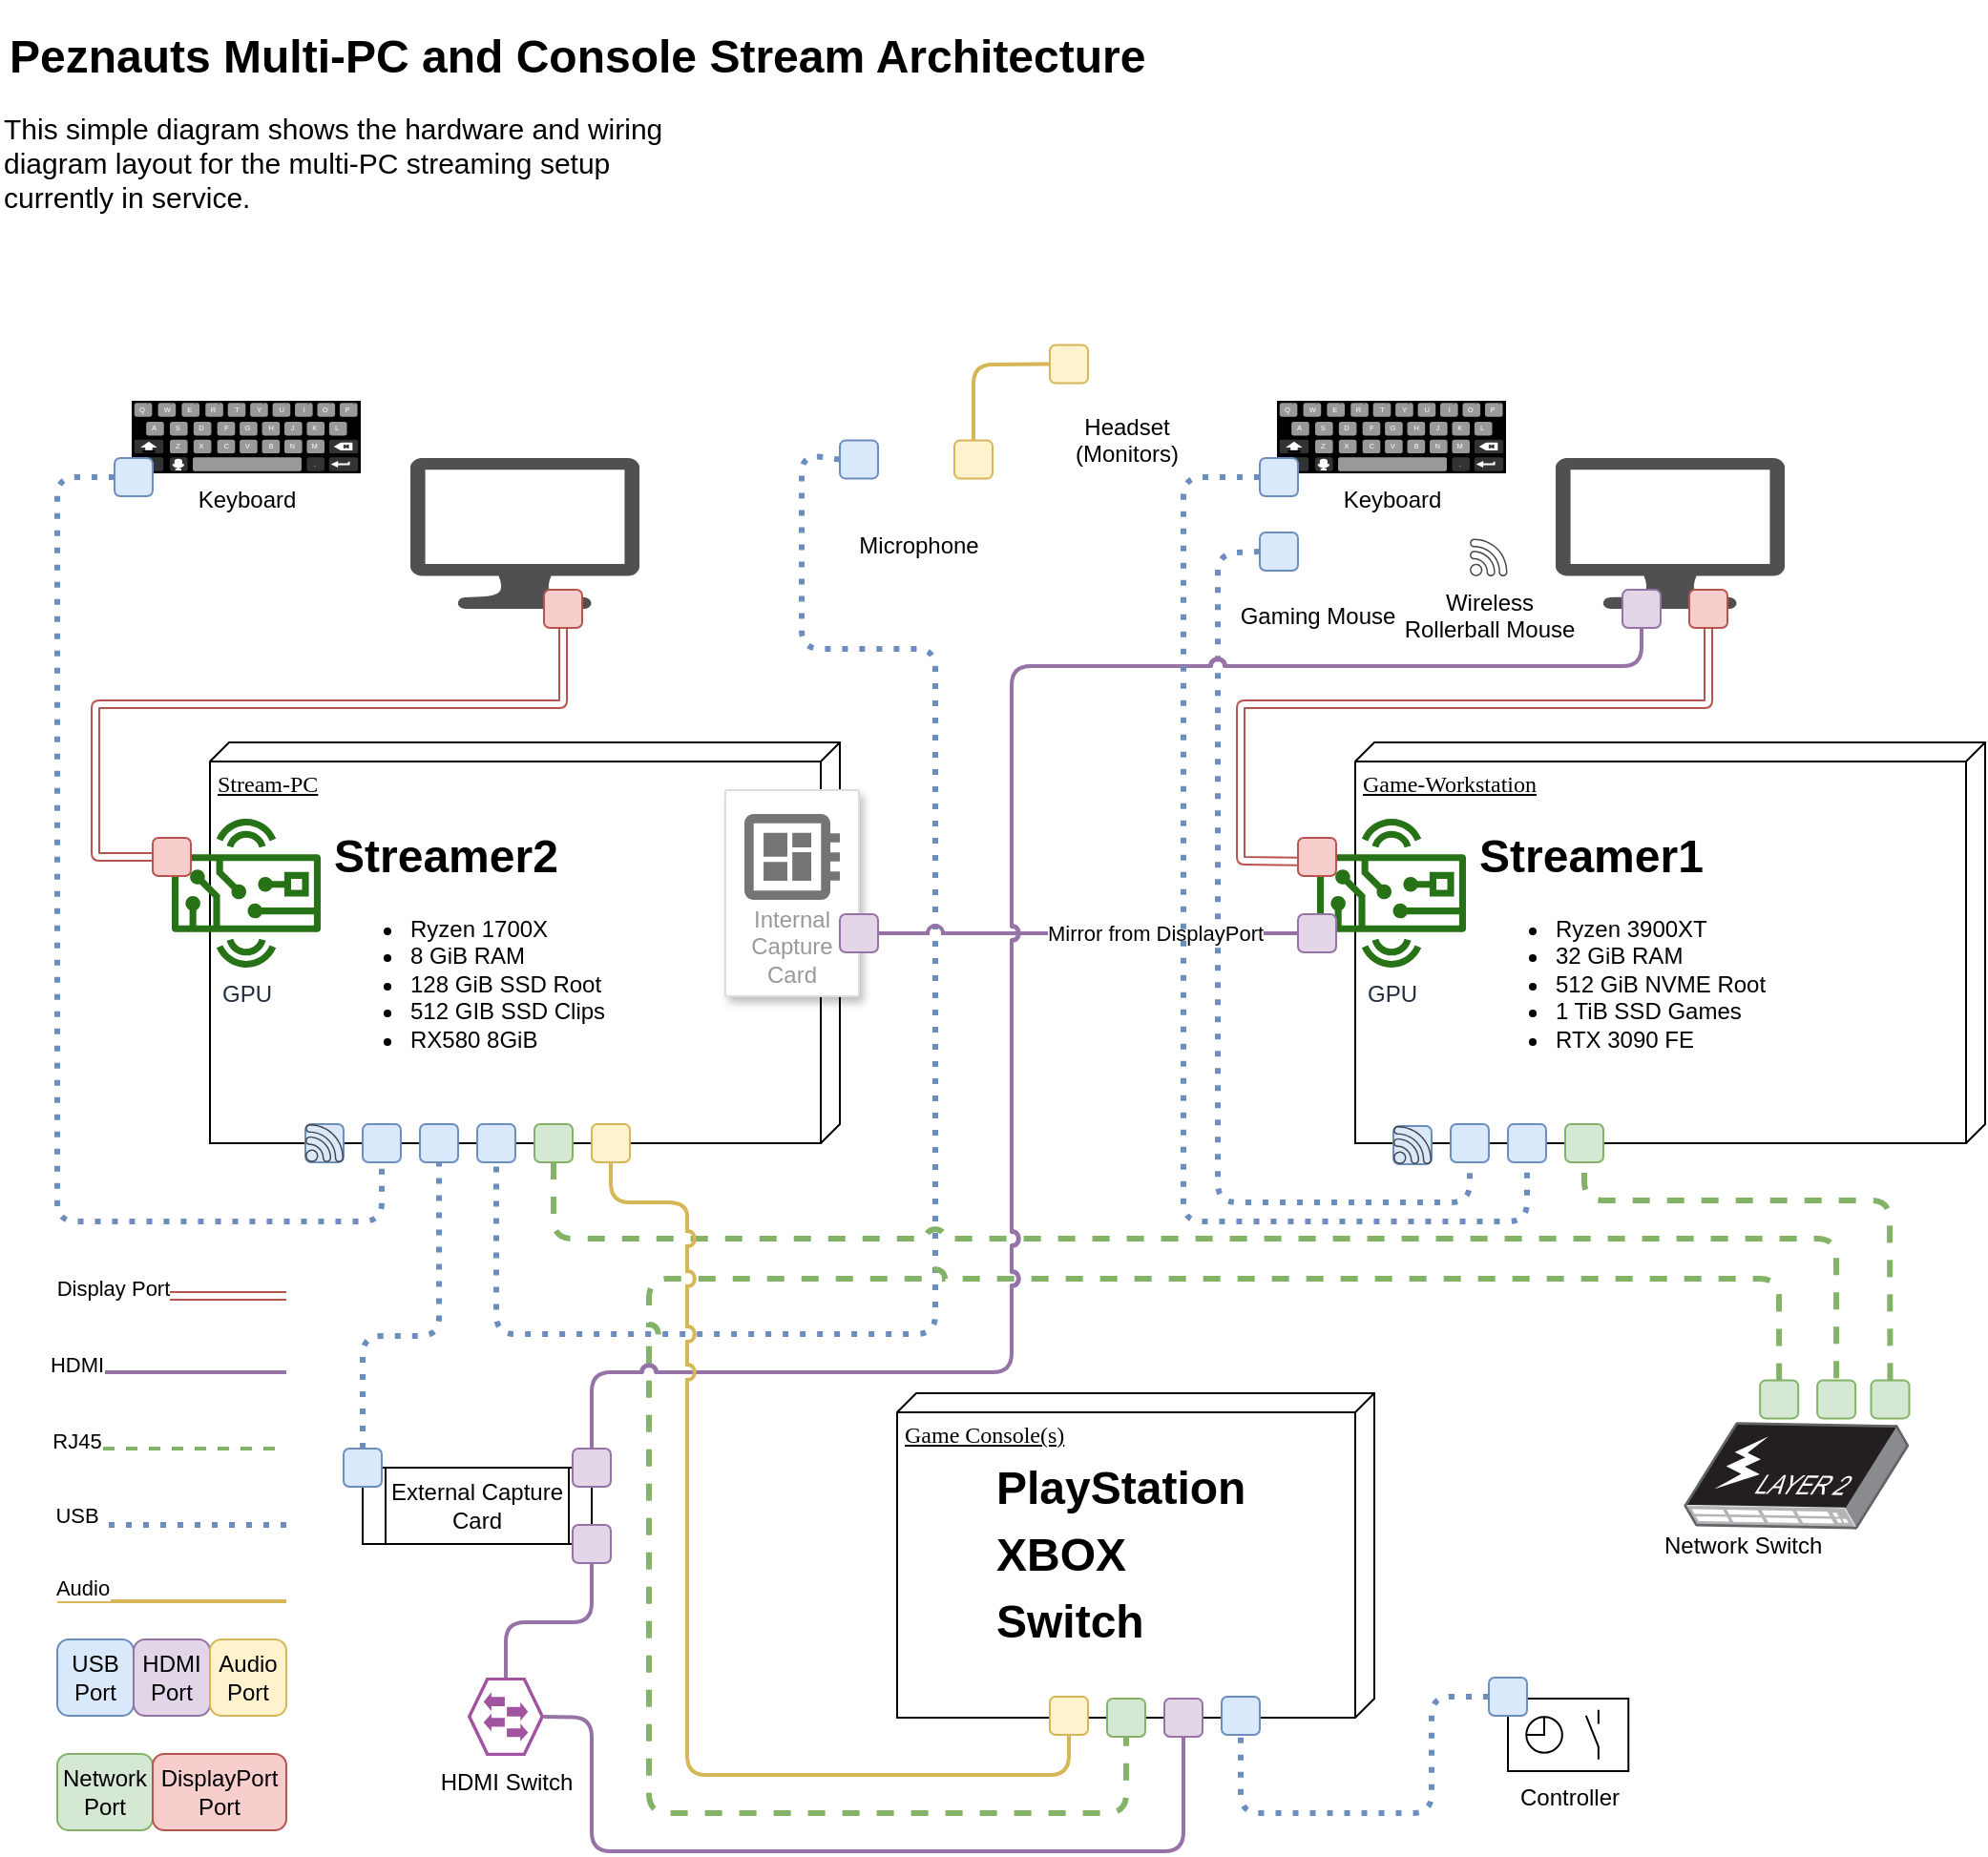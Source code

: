 <mxfile version="14.1.3" type="github">
  <diagram name="Page-1" id="5f0bae14-7c28-e335-631c-24af17079c00">
    <mxGraphModel dx="2015" dy="1922" grid="1" gridSize="10" guides="1" tooltips="1" connect="1" arrows="1" fold="1" page="1" pageScale="1" pageWidth="1100" pageHeight="850" background="#ffffff" math="0" shadow="0">
      <root>
        <mxCell id="0" />
        <mxCell id="1" parent="0" />
        <mxCell id="udWF-kmXkvJZrrBDOuRl-65" value="" style="endArrow=none;dashed=1;html=1;strokeWidth=3;fillColor=#dae8fc;strokeColor=#6c8ebf;dashPattern=1 2;exitX=0;exitY=0.5;exitDx=0;exitDy=0;entryX=0.5;entryY=1;entryDx=0;entryDy=0;" edge="1" parent="1" source="udWF-kmXkvJZrrBDOuRl-59" target="udWF-kmXkvJZrrBDOuRl-64">
          <mxGeometry width="50" height="50" relative="1" as="geometry">
            <mxPoint x="648" y="140" as="sourcePoint" />
            <mxPoint x="790" y="501" as="targetPoint" />
            <Array as="points">
              <mxPoint x="648" y="160" />
              <mxPoint x="648" y="500" />
              <mxPoint x="780" y="500" />
            </Array>
          </mxGeometry>
        </mxCell>
        <mxCell id="ei8tHevfdLbRv2VNK5B5-10" value="" style="endArrow=none;dashed=1;html=1;strokeWidth=3;exitX=0;exitY=0.5;exitDx=0;exitDy=0;entryX=0.5;entryY=1;entryDx=0;entryDy=0;jumpStyle=arc;fillColor=#dae8fc;strokeColor=#6c8ebf;dashPattern=1 2;" parent="1" source="ei8tHevfdLbRv2VNK5B5-11" target="ei8tHevfdLbRv2VNK5B5-13" edge="1">
          <mxGeometry width="50" height="50" relative="1" as="geometry">
            <mxPoint x="420" y="649" as="sourcePoint" />
            <mxPoint x="280" y="709" as="targetPoint" />
            <Array as="points">
              <mxPoint x="430" y="108" />
              <mxPoint x="430" y="210" />
              <mxPoint x="500" y="210" />
              <mxPoint x="500" y="569" />
              <mxPoint x="270" y="569" />
            </Array>
          </mxGeometry>
        </mxCell>
        <mxCell id="ei8tHevfdLbRv2VNK5B5-70" value="" style="endArrow=none;dashed=1;html=1;strokeWidth=3;entryX=0.5;entryY=1;entryDx=0;entryDy=0;exitX=0.5;exitY=0;exitDx=0;exitDy=0;fillColor=#d5e8d4;strokeColor=#82b366;jumpStyle=arc;" parent="1" source="ei8tHevfdLbRv2VNK5B5-71" target="ei8tHevfdLbRv2VNK5B5-69" edge="1">
          <mxGeometry width="50" height="50" relative="1" as="geometry">
            <mxPoint x="810" y="579" as="sourcePoint" />
            <mxPoint x="320" y="709" as="targetPoint" />
            <Array as="points">
              <mxPoint x="942" y="540" />
              <mxPoint x="350" y="540" />
              <mxPoint x="350" y="820" />
              <mxPoint x="600" y="820" />
            </Array>
          </mxGeometry>
        </mxCell>
        <mxCell id="ei8tHevfdLbRv2VNK5B5-67" value="" style="endArrow=none;dashed=1;html=1;strokeWidth=3;exitX=0.5;exitY=1;exitDx=0;exitDy=0;jumpStyle=arc;entryX=0.5;entryY=0;entryDx=0;entryDy=0;fillColor=#d5e8d4;strokeColor=#82b366;" parent="1" source="ei8tHevfdLbRv2VNK5B5-66" target="ei8tHevfdLbRv2VNK5B5-68" edge="1">
          <mxGeometry width="50" height="50" relative="1" as="geometry">
            <mxPoint x="420" y="549" as="sourcePoint" />
            <mxPoint x="470" y="499" as="targetPoint" />
            <Array as="points">
              <mxPoint x="300" y="519" />
              <mxPoint x="972" y="519" />
            </Array>
          </mxGeometry>
        </mxCell>
        <mxCell id="39150e848f15840c-1" value="Stream-PC" style="verticalAlign=top;align=left;spacingTop=8;spacingLeft=2;spacingRight=12;shape=cube;size=10;direction=south;fontStyle=4;html=1;rounded=0;shadow=0;comic=0;labelBackgroundColor=none;strokeWidth=1;fontFamily=Verdana;fontSize=12" parent="1" vertex="1">
          <mxGeometry x="120" y="259" width="330" height="210" as="geometry" />
        </mxCell>
        <mxCell id="39150e848f15840c-2" value="Game-Workstation" style="verticalAlign=top;align=left;spacingTop=8;spacingLeft=2;spacingRight=12;shape=cube;size=10;direction=south;fontStyle=4;html=1;rounded=0;shadow=0;comic=0;labelBackgroundColor=none;strokeWidth=1;fontFamily=Verdana;fontSize=12" parent="1" vertex="1">
          <mxGeometry x="720" y="259" width="330" height="210" as="geometry" />
        </mxCell>
        <mxCell id="39150e848f15840c-3" value="Game Console(s)" style="verticalAlign=top;align=left;spacingTop=8;spacingLeft=2;spacingRight=12;shape=cube;size=10;direction=south;fontStyle=4;html=1;rounded=0;shadow=0;comic=0;labelBackgroundColor=none;strokeWidth=1;fontFamily=Verdana;fontSize=12" parent="1" vertex="1">
          <mxGeometry x="480" y="600" width="250" height="170" as="geometry" />
        </mxCell>
        <mxCell id="ei8tHevfdLbRv2VNK5B5-1" value="" style="endArrow=none;html=1;fillColor=#e1d5e7;strokeColor=#9673a6;strokeWidth=2;" parent="1" edge="1">
          <mxGeometry width="50" height="50" relative="1" as="geometry">
            <mxPoint x="40" y="589" as="sourcePoint" />
            <mxPoint x="160" y="589" as="targetPoint" />
          </mxGeometry>
        </mxCell>
        <mxCell id="ei8tHevfdLbRv2VNK5B5-6" value="HDMI" style="edgeLabel;html=1;align=center;verticalAlign=middle;resizable=0;points=[];" parent="ei8tHevfdLbRv2VNK5B5-1" vertex="1" connectable="0">
          <mxGeometry x="-0.672" y="4" relative="1" as="geometry">
            <mxPoint x="-10" as="offset" />
          </mxGeometry>
        </mxCell>
        <mxCell id="ei8tHevfdLbRv2VNK5B5-4" value="" style="endArrow=none;dashed=1;html=1;dashPattern=1 2;strokeWidth=3;fillColor=#dae8fc;strokeColor=#6c8ebf;" parent="1" edge="1">
          <mxGeometry width="50" height="50" relative="1" as="geometry">
            <mxPoint x="40" y="669" as="sourcePoint" />
            <mxPoint x="160" y="669" as="targetPoint" />
          </mxGeometry>
        </mxCell>
        <mxCell id="ei8tHevfdLbRv2VNK5B5-8" value="USB" style="edgeLabel;html=1;align=center;verticalAlign=middle;resizable=0;points=[];" parent="ei8tHevfdLbRv2VNK5B5-4" vertex="1" connectable="0">
          <mxGeometry x="-0.756" y="2" relative="1" as="geometry">
            <mxPoint x="-5" y="-3" as="offset" />
          </mxGeometry>
        </mxCell>
        <mxCell id="ei8tHevfdLbRv2VNK5B5-5" value="" style="endArrow=none;dashed=1;html=1;strokeWidth=2;fillColor=#d5e8d4;strokeColor=#82b366;" parent="1" edge="1">
          <mxGeometry width="50" height="50" relative="1" as="geometry">
            <mxPoint x="40" y="629" as="sourcePoint" />
            <mxPoint x="160" y="629" as="targetPoint" />
          </mxGeometry>
        </mxCell>
        <mxCell id="ei8tHevfdLbRv2VNK5B5-7" value="RJ45" style="edgeLabel;html=1;align=center;verticalAlign=middle;resizable=0;points=[];" parent="ei8tHevfdLbRv2VNK5B5-5" vertex="1" connectable="0">
          <mxGeometry x="-0.622" y="4" relative="1" as="geometry">
            <mxPoint x="-13" as="offset" />
          </mxGeometry>
        </mxCell>
        <mxCell id="ei8tHevfdLbRv2VNK5B5-12" value="USB Port" style="rounded=1;whiteSpace=wrap;html=1;fillColor=#dae8fc;strokeColor=#6c8ebf;" parent="1" vertex="1">
          <mxGeometry x="40" y="729" width="40" height="40" as="geometry" />
        </mxCell>
        <mxCell id="ei8tHevfdLbRv2VNK5B5-14" value="HDMI Port" style="rounded=1;whiteSpace=wrap;html=1;fillColor=#e1d5e7;strokeColor=#9673a6;" parent="1" vertex="1">
          <mxGeometry x="80" y="729" width="40" height="40" as="geometry" />
        </mxCell>
        <mxCell id="ei8tHevfdLbRv2VNK5B5-15" value="" style="rounded=1;whiteSpace=wrap;html=1;fillColor=#e1d5e7;strokeColor=#9673a6;" parent="1" vertex="1">
          <mxGeometry x="620" y="760" width="20" height="20" as="geometry" />
        </mxCell>
        <mxCell id="ei8tHevfdLbRv2VNK5B5-21" value="" style="endArrow=none;dashed=1;html=1;strokeWidth=3;exitX=0.5;exitY=0;exitDx=0;exitDy=0;entryX=0.5;entryY=1;entryDx=0;entryDy=0;fillColor=#dae8fc;strokeColor=#6c8ebf;dashPattern=1 2;" parent="1" source="ei8tHevfdLbRv2VNK5B5-19" target="ei8tHevfdLbRv2VNK5B5-22" edge="1">
          <mxGeometry width="50" height="50" relative="1" as="geometry">
            <mxPoint x="520" y="519" as="sourcePoint" />
            <mxPoint x="570" y="469" as="targetPoint" />
            <Array as="points">
              <mxPoint x="200" y="570" />
              <mxPoint x="240" y="570" />
            </Array>
          </mxGeometry>
        </mxCell>
        <mxCell id="ei8tHevfdLbRv2VNK5B5-22" value="" style="rounded=1;whiteSpace=wrap;html=1;fillColor=#dae8fc;strokeColor=#6c8ebf;" parent="1" vertex="1">
          <mxGeometry x="230" y="459" width="20" height="20" as="geometry" />
        </mxCell>
        <mxCell id="ei8tHevfdLbRv2VNK5B5-24" value="Internal Capture Card" style="strokeColor=#dddddd;shadow=1;strokeWidth=1;rounded=1;absoluteArcSize=1;arcSize=2;labelPosition=center;verticalLabelPosition=middle;align=center;verticalAlign=bottom;spacingLeft=0;fontColor=#999999;fontSize=12;whiteSpace=wrap;spacingBottom=2;" parent="1" vertex="1">
          <mxGeometry x="390" y="284" width="70" height="108" as="geometry" />
        </mxCell>
        <mxCell id="ei8tHevfdLbRv2VNK5B5-25" value="" style="dashed=0;connectable=0;html=1;fillColor=#757575;strokeColor=none;shape=mxgraph.gcp2.circuit_board;part=1;" parent="ei8tHevfdLbRv2VNK5B5-24" vertex="1">
          <mxGeometry x="0.5" width="50" height="45" relative="1" as="geometry">
            <mxPoint x="-25" y="12.5" as="offset" />
          </mxGeometry>
        </mxCell>
        <mxCell id="ei8tHevfdLbRv2VNK5B5-26" value="GPU" style="outlineConnect=0;fontColor=#232F3E;gradientColor=none;fillColor=#277116;strokeColor=none;dashed=0;verticalLabelPosition=bottom;verticalAlign=top;align=center;html=1;fontSize=12;fontStyle=0;aspect=fixed;pointerEvents=1;shape=mxgraph.aws4.hardware_board;" parent="1" vertex="1">
          <mxGeometry x="700" y="299" width="78" height="78" as="geometry" />
        </mxCell>
        <mxCell id="ei8tHevfdLbRv2VNK5B5-27" value="" style="pointerEvents=1;shadow=0;dashed=0;html=1;strokeColor=none;fillColor=#505050;labelPosition=center;verticalLabelPosition=bottom;verticalAlign=top;outlineConnect=0;align=center;shape=mxgraph.office.devices.lcd_monitor;" parent="1" vertex="1">
          <mxGeometry x="825" y="110" width="120" height="79" as="geometry" />
        </mxCell>
        <mxCell id="ei8tHevfdLbRv2VNK5B5-28" value="" style="pointerEvents=1;shadow=0;dashed=0;html=1;strokeColor=none;fillColor=#505050;labelPosition=center;verticalLabelPosition=bottom;verticalAlign=top;outlineConnect=0;align=center;shape=mxgraph.office.devices.lcd_monitor;" parent="1" vertex="1">
          <mxGeometry x="225" y="110" width="120" height="79" as="geometry" />
        </mxCell>
        <mxCell id="ei8tHevfdLbRv2VNK5B5-29" value="" style="shape=link;html=1;fillColor=#f8cecc;strokeColor=#b85450;" parent="1" edge="1">
          <mxGeometry width="100" relative="1" as="geometry">
            <mxPoint x="40" y="549" as="sourcePoint" />
            <mxPoint x="160" y="549" as="targetPoint" />
          </mxGeometry>
        </mxCell>
        <mxCell id="ei8tHevfdLbRv2VNK5B5-30" value="Display Port" style="edgeLabel;html=1;align=center;verticalAlign=middle;resizable=0;points=[];" parent="ei8tHevfdLbRv2VNK5B5-29" vertex="1" connectable="0">
          <mxGeometry x="-0.727" y="-3" relative="1" as="geometry">
            <mxPoint x="12" y="-7" as="offset" />
          </mxGeometry>
        </mxCell>
        <mxCell id="ei8tHevfdLbRv2VNK5B5-31" value="" style="endArrow=none;html=1;entryX=0;entryY=0.5;entryDx=0;entryDy=0;exitX=1;exitY=0.5;exitDx=0;exitDy=0;fillColor=#e1d5e7;strokeColor=#9673a6;strokeWidth=2;jumpStyle=arc;" parent="1" source="udWF-kmXkvJZrrBDOuRl-5" target="udWF-kmXkvJZrrBDOuRl-2" edge="1">
          <mxGeometry width="50" height="50" relative="1" as="geometry">
            <mxPoint x="580" y="399" as="sourcePoint" />
            <mxPoint x="680" y="389" as="targetPoint" />
          </mxGeometry>
        </mxCell>
        <mxCell id="udWF-kmXkvJZrrBDOuRl-21" value="Mirror from DisplayPort" style="edgeLabel;html=1;align=center;verticalAlign=middle;resizable=0;points=[];" vertex="1" connectable="0" parent="ei8tHevfdLbRv2VNK5B5-31">
          <mxGeometry x="-0.168" relative="1" as="geometry">
            <mxPoint x="53" as="offset" />
          </mxGeometry>
        </mxCell>
        <mxCell id="ei8tHevfdLbRv2VNK5B5-32" value="" style="shape=link;html=1;entryX=-0.017;entryY=0.617;entryDx=0;entryDy=0;entryPerimeter=0;exitX=0.5;exitY=1;exitDx=0;exitDy=0;fillColor=#f8cecc;strokeColor=#b85450;" parent="1" source="udWF-kmXkvJZrrBDOuRl-8" target="udWF-kmXkvJZrrBDOuRl-3" edge="1">
          <mxGeometry width="100" relative="1" as="geometry">
            <mxPoint x="640" y="149" as="sourcePoint" />
            <mxPoint x="660" y="338" as="targetPoint" />
            <Array as="points">
              <mxPoint x="905" y="239" />
              <mxPoint x="660" y="239" />
              <mxPoint x="660" y="321" />
            </Array>
          </mxGeometry>
        </mxCell>
        <mxCell id="ei8tHevfdLbRv2VNK5B5-39" value="GPU" style="outlineConnect=0;fontColor=#232F3E;gradientColor=none;fillColor=#277116;strokeColor=none;dashed=0;verticalLabelPosition=bottom;verticalAlign=top;align=center;html=1;fontSize=12;fontStyle=0;aspect=fixed;pointerEvents=1;shape=mxgraph.aws4.hardware_board;" parent="1" vertex="1">
          <mxGeometry x="100" y="299" width="78" height="78" as="geometry" />
        </mxCell>
        <mxCell id="ei8tHevfdLbRv2VNK5B5-40" value="" style="shape=link;html=1;entryX=0;entryY=0.5;entryDx=0;entryDy=0;exitX=0.5;exitY=1;exitDx=0;exitDy=0;fillColor=#f8cecc;strokeColor=#b85450;" parent="1" source="udWF-kmXkvJZrrBDOuRl-7" target="udWF-kmXkvJZrrBDOuRl-6" edge="1">
          <mxGeometry width="100" relative="1" as="geometry">
            <mxPoint x="10" y="299" as="sourcePoint" />
            <mxPoint x="50" y="409" as="targetPoint" />
            <Array as="points">
              <mxPoint x="305" y="239" />
              <mxPoint x="60" y="239" />
              <mxPoint x="60" y="319" />
            </Array>
          </mxGeometry>
        </mxCell>
        <mxCell id="ei8tHevfdLbRv2VNK5B5-13" value="" style="rounded=1;whiteSpace=wrap;html=1;fillColor=#dae8fc;strokeColor=#6c8ebf;" parent="1" vertex="1">
          <mxGeometry x="260" y="459" width="20" height="20" as="geometry" />
        </mxCell>
        <mxCell id="ei8tHevfdLbRv2VNK5B5-43" value="" style="endArrow=none;html=1;exitX=0.5;exitY=0;exitDx=0;exitDy=0;jumpStyle=arc;entryX=0.5;entryY=1;entryDx=0;entryDy=0;fillColor=#e1d5e7;strokeColor=#9673a6;" parent="1" source="ei8tHevfdLbRv2VNK5B5-16" target="udWF-kmXkvJZrrBDOuRl-9" edge="1">
          <mxGeometry width="50" height="50" relative="1" as="geometry">
            <mxPoint x="490" y="499" as="sourcePoint" />
            <mxPoint x="540" y="129" as="targetPoint" />
            <Array as="points">
              <mxPoint x="320" y="589" />
              <mxPoint x="540" y="589" />
              <mxPoint x="540" y="219" />
              <mxPoint x="870" y="219" />
            </Array>
          </mxGeometry>
        </mxCell>
        <mxCell id="ei8tHevfdLbRv2VNK5B5-56" value="" style="endArrow=none;html=1;fillColor=#fff2cc;strokeColor=#d6b656;strokeWidth=2;" parent="1" edge="1">
          <mxGeometry width="50" height="50" relative="1" as="geometry">
            <mxPoint x="40" y="709" as="sourcePoint" />
            <mxPoint x="160" y="709" as="targetPoint" />
          </mxGeometry>
        </mxCell>
        <mxCell id="ei8tHevfdLbRv2VNK5B5-57" value="Audio" style="edgeLabel;html=1;align=center;verticalAlign=middle;resizable=0;points=[];" parent="ei8tHevfdLbRv2VNK5B5-56" vertex="1" connectable="0">
          <mxGeometry x="-0.672" y="4" relative="1" as="geometry">
            <mxPoint x="-7" y="-3" as="offset" />
          </mxGeometry>
        </mxCell>
        <mxCell id="ei8tHevfdLbRv2VNK5B5-58" value="" style="endArrow=none;html=1;fillColor=#fff2cc;strokeColor=#d6b656;exitX=0.5;exitY=0;exitDx=0;exitDy=0;strokeWidth=2;entryX=0;entryY=0.5;entryDx=0;entryDy=0;" parent="1" source="ei8tHevfdLbRv2VNK5B5-63" target="ei8tHevfdLbRv2VNK5B5-62" edge="1">
          <mxGeometry width="50" height="50" relative="1" as="geometry">
            <mxPoint x="388" y="231.62" as="sourcePoint" />
            <mxPoint x="590" y="160" as="targetPoint" />
            <Array as="points">
              <mxPoint x="520" y="61" />
            </Array>
          </mxGeometry>
        </mxCell>
        <mxCell id="ei8tHevfdLbRv2VNK5B5-64" value="Audio Port" style="rounded=1;whiteSpace=wrap;html=1;fillColor=#fff2cc;strokeColor=#d6b656;" parent="1" vertex="1">
          <mxGeometry x="120" y="729" width="40" height="40" as="geometry" />
        </mxCell>
        <mxCell id="ei8tHevfdLbRv2VNK5B5-65" value="Network Port" style="rounded=1;whiteSpace=wrap;html=1;fillColor=#d5e8d4;strokeColor=#82b366;" parent="1" vertex="1">
          <mxGeometry x="40" y="789" width="50" height="40" as="geometry" />
        </mxCell>
        <mxCell id="ei8tHevfdLbRv2VNK5B5-66" value="" style="rounded=1;whiteSpace=wrap;html=1;fillColor=#d5e8d4;strokeColor=#82b366;" parent="1" vertex="1">
          <mxGeometry x="290" y="459" width="20" height="20" as="geometry" />
        </mxCell>
        <mxCell id="ei8tHevfdLbRv2VNK5B5-69" value="" style="rounded=1;whiteSpace=wrap;html=1;fillColor=#d5e8d4;strokeColor=#82b366;" parent="1" vertex="1">
          <mxGeometry x="590" y="760" width="20" height="20" as="geometry" />
        </mxCell>
        <mxCell id="ei8tHevfdLbRv2VNK5B5-72" value="" style="rounded=1;whiteSpace=wrap;html=1;fillColor=#d5e8d4;strokeColor=#82b366;" parent="1" vertex="1">
          <mxGeometry x="830" y="459" width="20" height="20" as="geometry" />
        </mxCell>
        <mxCell id="udWF-kmXkvJZrrBDOuRl-2" value="" style="rounded=1;whiteSpace=wrap;html=1;fillColor=#e1d5e7;strokeColor=#9673a6;" vertex="1" parent="1">
          <mxGeometry x="690" y="349" width="20" height="20" as="geometry" />
        </mxCell>
        <mxCell id="udWF-kmXkvJZrrBDOuRl-3" value="" style="rounded=1;whiteSpace=wrap;html=1;fillColor=#f8cecc;strokeColor=#b85450;" vertex="1" parent="1">
          <mxGeometry x="690" y="309" width="20" height="20" as="geometry" />
        </mxCell>
        <mxCell id="udWF-kmXkvJZrrBDOuRl-4" value="DisplayPort Port" style="rounded=1;whiteSpace=wrap;html=1;fillColor=#f8cecc;strokeColor=#b85450;" vertex="1" parent="1">
          <mxGeometry x="90" y="789" width="70" height="40" as="geometry" />
        </mxCell>
        <mxCell id="udWF-kmXkvJZrrBDOuRl-5" value="" style="rounded=1;whiteSpace=wrap;html=1;fillColor=#e1d5e7;strokeColor=#9673a6;" vertex="1" parent="1">
          <mxGeometry x="450" y="349" width="20" height="20" as="geometry" />
        </mxCell>
        <mxCell id="udWF-kmXkvJZrrBDOuRl-6" value="" style="rounded=1;whiteSpace=wrap;html=1;fillColor=#f8cecc;strokeColor=#b85450;" vertex="1" parent="1">
          <mxGeometry x="90" y="309" width="20" height="20" as="geometry" />
        </mxCell>
        <mxCell id="udWF-kmXkvJZrrBDOuRl-7" value="" style="rounded=1;whiteSpace=wrap;html=1;fillColor=#f8cecc;strokeColor=#b85450;" vertex="1" parent="1">
          <mxGeometry x="295" y="179" width="20" height="20" as="geometry" />
        </mxCell>
        <mxCell id="udWF-kmXkvJZrrBDOuRl-8" value="" style="rounded=1;whiteSpace=wrap;html=1;fillColor=#f8cecc;strokeColor=#b85450;" vertex="1" parent="1">
          <mxGeometry x="895" y="179" width="20" height="20" as="geometry" />
        </mxCell>
        <mxCell id="udWF-kmXkvJZrrBDOuRl-9" value="" style="rounded=1;whiteSpace=wrap;html=1;fillColor=#e1d5e7;strokeColor=#9673a6;" vertex="1" parent="1">
          <mxGeometry x="860" y="179" width="20" height="20" as="geometry" />
        </mxCell>
        <mxCell id="udWF-kmXkvJZrrBDOuRl-10" value="" style="endArrow=none;dashed=1;html=1;strokeWidth=3;entryX=0.5;entryY=1;entryDx=0;entryDy=0;exitX=0.5;exitY=0;exitDx=0;exitDy=0;fillColor=#d5e8d4;strokeColor=#82b366;" edge="1" parent="1" source="ei8tHevfdLbRv2VNK5B5-74" target="ei8tHevfdLbRv2VNK5B5-72">
          <mxGeometry width="50" height="50" relative="1" as="geometry">
            <mxPoint x="930" y="549" as="sourcePoint" />
            <mxPoint x="759.0" y="479" as="targetPoint" />
            <Array as="points">
              <mxPoint x="1000" y="499" />
              <mxPoint x="840" y="499" />
            </Array>
          </mxGeometry>
        </mxCell>
        <mxCell id="udWF-kmXkvJZrrBDOuRl-15" value="" style="group" vertex="1" connectable="0" parent="1">
          <mxGeometry x="879.997" y="579.004" width="142.347" height="128.372" as="geometry" />
        </mxCell>
        <mxCell id="ei8tHevfdLbRv2VNK5B5-45" value="" style="points=[];aspect=fixed;html=1;align=center;shadow=0;dashed=0;image;image=img/lib/allied_telesis/switch/Switch_48_port_L2_POE.svg;rotation=-30;" parent="udWF-kmXkvJZrrBDOuRl-15" vertex="1">
          <mxGeometry x="12.083" y="24.186" width="118.18" height="80" as="geometry" />
        </mxCell>
        <mxCell id="ei8tHevfdLbRv2VNK5B5-68" value="" style="rounded=1;whiteSpace=wrap;html=1;fillColor=#d5e8d4;strokeColor=#82b366;" parent="udWF-kmXkvJZrrBDOuRl-15" vertex="1">
          <mxGeometry x="82.083" y="14.186" width="20" height="20" as="geometry" />
        </mxCell>
        <mxCell id="ei8tHevfdLbRv2VNK5B5-71" value="" style="rounded=1;whiteSpace=wrap;html=1;fillColor=#d5e8d4;strokeColor=#82b366;" parent="udWF-kmXkvJZrrBDOuRl-15" vertex="1">
          <mxGeometry x="52.083" y="14.186" width="20" height="20" as="geometry" />
        </mxCell>
        <mxCell id="ei8tHevfdLbRv2VNK5B5-74" value="" style="rounded=1;whiteSpace=wrap;html=1;fillColor=#d5e8d4;strokeColor=#82b366;" parent="udWF-kmXkvJZrrBDOuRl-15" vertex="1">
          <mxGeometry x="110.263" y="14.186" width="20" height="20" as="geometry" />
        </mxCell>
        <mxCell id="ei8tHevfdLbRv2VNK5B5-75" value="Network Switch" style="text;html=1;strokeColor=none;fillColor=none;align=left;verticalAlign=middle;whiteSpace=wrap;rounded=0;" parent="udWF-kmXkvJZrrBDOuRl-15" vertex="1">
          <mxGeometry y="91" width="100" height="20" as="geometry" />
        </mxCell>
        <mxCell id="udWF-kmXkvJZrrBDOuRl-16" value="&lt;h1&gt;PlayStation&lt;/h1&gt;" style="text;html=1;strokeColor=none;fillColor=none;align=left;verticalAlign=middle;whiteSpace=wrap;rounded=0;" vertex="1" parent="1">
          <mxGeometry x="530" y="640" width="160" height="20" as="geometry" />
        </mxCell>
        <mxCell id="udWF-kmXkvJZrrBDOuRl-17" value="&lt;h1&gt;Streamer1&lt;/h1&gt;&lt;p&gt;&lt;/p&gt;&lt;ul&gt;&lt;li&gt;Ryzen 3900XT&lt;/li&gt;&lt;li&gt;32 GiB RAM&lt;/li&gt;&lt;li&gt;512 GiB NVME Root&lt;/li&gt;&lt;li&gt;1 TiB SSD Games&lt;/li&gt;&lt;li&gt;RTX 3090 FE&lt;/li&gt;&lt;/ul&gt;&lt;p&gt;&lt;/p&gt;" style="text;html=1;strokeColor=none;fillColor=none;spacing=5;spacingTop=-20;whiteSpace=wrap;overflow=hidden;rounded=0;" vertex="1" parent="1">
          <mxGeometry x="780" y="299" width="250" height="130" as="geometry" />
        </mxCell>
        <mxCell id="udWF-kmXkvJZrrBDOuRl-18" value="&lt;h1&gt;Streamer2&lt;/h1&gt;&lt;p&gt;&lt;/p&gt;&lt;ul&gt;&lt;li&gt;Ryzen 1700X&lt;/li&gt;&lt;li&gt;8 GiB RAM&lt;/li&gt;&lt;li&gt;128 GiB SSD Root&lt;/li&gt;&lt;li&gt;512 GIB SSD Clips&lt;/li&gt;&lt;li&gt;RX580 8GiB&lt;/li&gt;&lt;/ul&gt;&lt;p&gt;&lt;/p&gt;" style="text;html=1;strokeColor=none;fillColor=none;spacing=5;spacingTop=-20;whiteSpace=wrap;overflow=hidden;rounded=0;" vertex="1" parent="1">
          <mxGeometry x="180" y="299" width="250" height="130" as="geometry" />
        </mxCell>
        <mxCell id="udWF-kmXkvJZrrBDOuRl-22" value="" style="endArrow=none;html=1;exitX=0.5;exitY=0;exitDx=0;exitDy=0;jumpStyle=arc;entryX=0.5;entryY=1;entryDx=0;entryDy=0;fillColor=#e1d5e7;strokeColor=#9673a6;strokeWidth=2;" edge="1" parent="1">
          <mxGeometry width="50" height="50" relative="1" as="geometry">
            <mxPoint x="320" y="629" as="sourcePoint" />
            <mxPoint x="870" y="199" as="targetPoint" />
            <Array as="points">
              <mxPoint x="320" y="589" />
              <mxPoint x="540" y="589" />
              <mxPoint x="540" y="219" />
              <mxPoint x="870" y="219" />
            </Array>
          </mxGeometry>
        </mxCell>
        <mxCell id="udWF-kmXkvJZrrBDOuRl-23" value="" style="endArrow=none;html=1;entryX=0.5;entryY=1;entryDx=0;entryDy=0;fillColor=#e1d5e7;strokeColor=#9673a6;strokeWidth=2;exitX=1;exitY=0.5;exitDx=0;exitDy=0;exitPerimeter=0;" edge="1" parent="1" source="udWF-kmXkvJZrrBDOuRl-26" target="ei8tHevfdLbRv2VNK5B5-15">
          <mxGeometry width="50" height="50" relative="1" as="geometry">
            <mxPoint x="300" y="870" as="sourcePoint" />
            <mxPoint x="550" y="789" as="targetPoint" />
            <Array as="points">
              <mxPoint x="320" y="770" />
              <mxPoint x="320" y="840" />
              <mxPoint x="630" y="840" />
            </Array>
          </mxGeometry>
        </mxCell>
        <mxCell id="udWF-kmXkvJZrrBDOuRl-24" value="&lt;h1&gt;XBOX&lt;/h1&gt;" style="text;html=1;strokeColor=none;fillColor=none;align=left;verticalAlign=middle;whiteSpace=wrap;rounded=0;" vertex="1" parent="1">
          <mxGeometry x="530" y="675" width="160" height="20" as="geometry" />
        </mxCell>
        <mxCell id="udWF-kmXkvJZrrBDOuRl-25" value="&lt;h1&gt;Switch&lt;/h1&gt;" style="text;html=1;strokeColor=none;fillColor=none;align=left;verticalAlign=middle;whiteSpace=wrap;rounded=0;" vertex="1" parent="1">
          <mxGeometry x="530" y="710" width="160" height="20" as="geometry" />
        </mxCell>
        <mxCell id="udWF-kmXkvJZrrBDOuRl-26" value="HDMI Switch" style="verticalLabelPosition=bottom;html=1;fillColor=#A153A0;strokeColor=#ffffff;verticalAlign=top;align=center;points=[[0,0.5,0],[0.125,0.25,0],[0.25,0,0],[0.5,0,0],[0.75,0,0],[0.875,0.25,0],[1,0.5,0],[0.875,0.75,0],[0.75,1,0],[0.5,1,0],[0.125,0.75,0]];pointerEvents=1;shape=mxgraph.cisco_safe.compositeIcon;bgIcon=mxgraph.cisco_safe.design.blank_device;resIcon=mxgraph.cisco_safe.design.access_switch_2;" vertex="1" parent="1">
          <mxGeometry x="255" y="749" width="40" height="41" as="geometry" />
        </mxCell>
        <mxCell id="udWF-kmXkvJZrrBDOuRl-28" value="" style="endArrow=none;html=1;entryX=0.5;entryY=1;entryDx=0;entryDy=0;fillColor=#e1d5e7;strokeColor=#9673a6;strokeWidth=2;exitX=0.5;exitY=0;exitDx=0;exitDy=0;exitPerimeter=0;" edge="1" parent="1" source="udWF-kmXkvJZrrBDOuRl-26" target="ei8tHevfdLbRv2VNK5B5-41">
          <mxGeometry width="50" height="50" relative="1" as="geometry">
            <mxPoint x="285" y="800" as="sourcePoint" />
            <mxPoint x="560" y="799" as="targetPoint" />
            <Array as="points">
              <mxPoint x="275" y="720" />
              <mxPoint x="320" y="720" />
            </Array>
          </mxGeometry>
        </mxCell>
        <mxCell id="ei8tHevfdLbRv2VNK5B5-9" value="External Capture Card" style="shape=process;whiteSpace=wrap;html=1;backgroundOutline=1;" parent="1" vertex="1">
          <mxGeometry x="200" y="639" width="120" height="40" as="geometry" />
        </mxCell>
        <mxCell id="ei8tHevfdLbRv2VNK5B5-16" value="" style="rounded=1;whiteSpace=wrap;html=1;fillColor=#e1d5e7;strokeColor=#9673a6;" parent="1" vertex="1">
          <mxGeometry x="310" y="629" width="20" height="20" as="geometry" />
        </mxCell>
        <mxCell id="ei8tHevfdLbRv2VNK5B5-19" value="" style="rounded=1;whiteSpace=wrap;html=1;fillColor=#dae8fc;strokeColor=#6c8ebf;" parent="1" vertex="1">
          <mxGeometry x="190" y="629" width="20" height="20" as="geometry" />
        </mxCell>
        <mxCell id="ei8tHevfdLbRv2VNK5B5-41" value="" style="rounded=1;whiteSpace=wrap;html=1;fillColor=#e1d5e7;strokeColor=#9673a6;" parent="1" vertex="1">
          <mxGeometry x="310" y="669" width="20" height="20" as="geometry" />
        </mxCell>
        <mxCell id="udWF-kmXkvJZrrBDOuRl-38" value="Controller" style="verticalLabelPosition=bottom;aspect=fixed;html=1;verticalAlign=top;strokeColor=#000000;fillColor=#000000;align=center;outlineConnect=0;shape=mxgraph.fluid_power.x11950;points=[[0,0,0],[0.5,0,0],[1,0,0],[1,0.5,0],[1,1,0],[0.5,1,0],[0,1,0],[0,0.5,0]]" vertex="1" parent="1">
          <mxGeometry x="800" y="760" width="63.13" height="38" as="geometry" />
        </mxCell>
        <mxCell id="udWF-kmXkvJZrrBDOuRl-39" value="" style="rounded=1;whiteSpace=wrap;html=1;fillColor=#dae8fc;strokeColor=#6c8ebf;" vertex="1" parent="1">
          <mxGeometry x="790" y="749" width="20" height="20" as="geometry" />
        </mxCell>
        <mxCell id="udWF-kmXkvJZrrBDOuRl-40" value="" style="rounded=1;whiteSpace=wrap;html=1;fillColor=#fff2cc;strokeColor=#d6b656;" vertex="1" parent="1">
          <mxGeometry x="320" y="459" width="20" height="20" as="geometry" />
        </mxCell>
        <mxCell id="udWF-kmXkvJZrrBDOuRl-41" value="" style="rounded=1;whiteSpace=wrap;html=1;fillColor=#dae8fc;strokeColor=#6c8ebf;" vertex="1" parent="1">
          <mxGeometry x="650" y="759" width="20" height="20" as="geometry" />
        </mxCell>
        <mxCell id="udWF-kmXkvJZrrBDOuRl-42" value="" style="endArrow=none;dashed=1;html=1;strokeWidth=3;exitX=0;exitY=0.5;exitDx=0;exitDy=0;entryX=0.5;entryY=1;entryDx=0;entryDy=0;fillColor=#dae8fc;strokeColor=#6c8ebf;dashPattern=1 2;" edge="1" parent="1" source="udWF-kmXkvJZrrBDOuRl-39" target="udWF-kmXkvJZrrBDOuRl-41">
          <mxGeometry width="50" height="50" relative="1" as="geometry">
            <mxPoint x="210" y="639" as="sourcePoint" />
            <mxPoint x="250" y="489" as="targetPoint" />
            <Array as="points">
              <mxPoint x="760" y="759" />
              <mxPoint x="760" y="820" />
              <mxPoint x="660" y="820" />
            </Array>
          </mxGeometry>
        </mxCell>
        <mxCell id="udWF-kmXkvJZrrBDOuRl-43" value="" style="rounded=1;whiteSpace=wrap;html=1;fillColor=#fff2cc;strokeColor=#d6b656;" vertex="1" parent="1">
          <mxGeometry x="560" y="759" width="20" height="20" as="geometry" />
        </mxCell>
        <mxCell id="udWF-kmXkvJZrrBDOuRl-44" value="" style="endArrow=none;html=1;fillColor=#fff2cc;strokeColor=#d6b656;exitX=0.5;exitY=1;exitDx=0;exitDy=0;strokeWidth=2;entryX=0.5;entryY=1;entryDx=0;entryDy=0;jumpStyle=arc;" edge="1" parent="1" source="udWF-kmXkvJZrrBDOuRl-40" target="udWF-kmXkvJZrrBDOuRl-43">
          <mxGeometry width="50" height="50" relative="1" as="geometry">
            <mxPoint x="558" y="118.38" as="sourcePoint" />
            <mxPoint x="430" y="620" as="targetPoint" />
            <Array as="points">
              <mxPoint x="330" y="500" />
              <mxPoint x="370" y="500" />
              <mxPoint x="370" y="800" />
              <mxPoint x="570" y="800" />
            </Array>
          </mxGeometry>
        </mxCell>
        <mxCell id="udWF-kmXkvJZrrBDOuRl-45" value="" style="group" vertex="1" connectable="0" parent="1">
          <mxGeometry x="10" y="-120" width="620" height="120" as="geometry" />
        </mxCell>
        <mxCell id="udWF-kmXkvJZrrBDOuRl-33" value="&lt;p style=&quot;line-height: 40%&quot;&gt;&lt;/p&gt;&lt;h1&gt;&lt;span&gt;Peznauts Multi-PC and Console Stream Architecture&amp;nbsp;&lt;/span&gt;&lt;/h1&gt;&lt;h1&gt;&lt;br&gt;&lt;/h1&gt;&lt;p&gt;&lt;/p&gt;" style="text;html=1;strokeColor=none;fillColor=none;spacing=5;spacingTop=-20;whiteSpace=wrap;overflow=hidden;rounded=0;" vertex="1" parent="udWF-kmXkvJZrrBDOuRl-45">
          <mxGeometry width="620" height="40" as="geometry" />
        </mxCell>
        <mxCell id="udWF-kmXkvJZrrBDOuRl-35" value="&lt;h1 style=&quot;font-size: 15px&quot;&gt;&lt;span style=&quot;font-weight: normal&quot;&gt;This simple diagram shows the hardware and wiring diagram layout for the multi-PC streaming setup currently&amp;nbsp;in service.&lt;/span&gt;&lt;/h1&gt;" style="text;html=1;strokeColor=none;fillColor=none;align=left;verticalAlign=middle;whiteSpace=wrap;rounded=0;" vertex="1" parent="udWF-kmXkvJZrrBDOuRl-45">
          <mxGeometry y="30" width="350" height="90" as="geometry" />
        </mxCell>
        <mxCell id="udWF-kmXkvJZrrBDOuRl-47" value="" style="group" vertex="1" connectable="0" parent="1">
          <mxGeometry x="450" y="80" width="80" height="61.62" as="geometry" />
        </mxCell>
        <mxCell id="ei8tHevfdLbRv2VNK5B5-46" value="Microphone" style="shape=image;html=1;verticalAlign=top;verticalLabelPosition=bottom;labelBackgroundColor=#ffffff;imageAspect=0;aspect=fixed;image=https://cdn4.iconfinder.com/data/icons/basic-ui-2-line/32/microphone-mic-speak-voice-recorder-128.png" parent="udWF-kmXkvJZrrBDOuRl-47" vertex="1">
          <mxGeometry x="10" width="61.62" height="61.62" as="geometry" />
        </mxCell>
        <mxCell id="ei8tHevfdLbRv2VNK5B5-63" value="" style="rounded=1;whiteSpace=wrap;html=1;fillColor=#fff2cc;strokeColor=#d6b656;" parent="udWF-kmXkvJZrrBDOuRl-47" vertex="1">
          <mxGeometry x="60" y="20.81" width="20" height="20" as="geometry" />
        </mxCell>
        <mxCell id="ei8tHevfdLbRv2VNK5B5-11" value="" style="rounded=1;whiteSpace=wrap;html=1;fillColor=#dae8fc;strokeColor=#6c8ebf;" parent="udWF-kmXkvJZrrBDOuRl-47" vertex="1">
          <mxGeometry y="20.81" width="20" height="20" as="geometry" />
        </mxCell>
        <mxCell id="ei8tHevfdLbRv2VNK5B5-49" value="Headset&lt;br&gt;(Monitors)" style="shape=image;html=1;verticalAlign=top;verticalLabelPosition=bottom;labelBackgroundColor=#ffffff;imageAspect=0;aspect=fixed;image=https://cdn2.iconfinder.com/data/icons/cute-tech-icon-set-1/512/Headphones-128.png" parent="1" vertex="1">
          <mxGeometry x="570" y="20" width="60" height="60" as="geometry" />
        </mxCell>
        <mxCell id="ei8tHevfdLbRv2VNK5B5-62" value="" style="rounded=1;whiteSpace=wrap;html=1;fillColor=#fff2cc;strokeColor=#d6b656;" parent="1" vertex="1">
          <mxGeometry x="560" y="50.81" width="20" height="20" as="geometry" />
        </mxCell>
        <mxCell id="udWF-kmXkvJZrrBDOuRl-49" value="Keyboard" style="verticalLabelPosition=bottom;verticalAlign=top;html=1;shadow=0;dashed=0;strokeWidth=1;shape=mxgraph.android.keyboard;" vertex="1" parent="1">
          <mxGeometry x="79" y="80" width="120" height="38" as="geometry" />
        </mxCell>
        <mxCell id="udWF-kmXkvJZrrBDOuRl-50" value="" style="rounded=1;whiteSpace=wrap;html=1;fillColor=#dae8fc;strokeColor=#6c8ebf;" vertex="1" parent="1">
          <mxGeometry x="200" y="459" width="20" height="20" as="geometry" />
        </mxCell>
        <mxCell id="udWF-kmXkvJZrrBDOuRl-51" value="" style="rounded=1;whiteSpace=wrap;html=1;fillColor=#dae8fc;strokeColor=#6c8ebf;" vertex="1" parent="1">
          <mxGeometry x="70" y="110" width="20" height="20" as="geometry" />
        </mxCell>
        <mxCell id="udWF-kmXkvJZrrBDOuRl-52" value="" style="endArrow=none;dashed=1;html=1;strokeWidth=3;entryX=0.5;entryY=1;entryDx=0;entryDy=0;fillColor=#dae8fc;strokeColor=#6c8ebf;dashPattern=1 2;exitX=0;exitY=0.5;exitDx=0;exitDy=0;" edge="1" parent="1" source="udWF-kmXkvJZrrBDOuRl-51" target="udWF-kmXkvJZrrBDOuRl-50">
          <mxGeometry width="50" height="50" relative="1" as="geometry">
            <mxPoint x="50" y="450" as="sourcePoint" />
            <mxPoint x="250" y="489" as="targetPoint" />
            <Array as="points">
              <mxPoint x="40" y="120" />
              <mxPoint x="40" y="510" />
              <mxPoint x="210" y="510" />
            </Array>
          </mxGeometry>
        </mxCell>
        <mxCell id="udWF-kmXkvJZrrBDOuRl-57" value="Keyboard" style="verticalLabelPosition=bottom;verticalAlign=top;html=1;shadow=0;dashed=0;strokeWidth=1;shape=mxgraph.android.keyboard;" vertex="1" parent="1">
          <mxGeometry x="679" y="80" width="120" height="38" as="geometry" />
        </mxCell>
        <mxCell id="udWF-kmXkvJZrrBDOuRl-58" value="" style="rounded=1;whiteSpace=wrap;html=1;fillColor=#dae8fc;strokeColor=#6c8ebf;" vertex="1" parent="1">
          <mxGeometry x="670" y="110" width="20" height="20" as="geometry" />
        </mxCell>
        <mxCell id="udWF-kmXkvJZrrBDOuRl-59" value="" style="rounded=1;whiteSpace=wrap;html=1;fillColor=#dae8fc;strokeColor=#6c8ebf;" vertex="1" parent="1">
          <mxGeometry x="670" y="149" width="20" height="20" as="geometry" />
        </mxCell>
        <mxCell id="udWF-kmXkvJZrrBDOuRl-60" value="Gaming Mouse" style="shape=image;html=1;verticalAlign=top;verticalLabelPosition=bottom;labelBackgroundColor=#ffffff;imageAspect=0;aspect=fixed;image=https://cdn4.iconfinder.com/data/icons/essential-part-5/32/497-Mouse-128.png" vertex="1" parent="1">
          <mxGeometry x="680" y="139" width="40" height="40" as="geometry" />
        </mxCell>
        <mxCell id="udWF-kmXkvJZrrBDOuRl-63" value="" style="rounded=1;whiteSpace=wrap;html=1;fillColor=#dae8fc;strokeColor=#6c8ebf;" vertex="1" parent="1">
          <mxGeometry x="800" y="459" width="20" height="20" as="geometry" />
        </mxCell>
        <mxCell id="udWF-kmXkvJZrrBDOuRl-64" value="" style="rounded=1;whiteSpace=wrap;html=1;fillColor=#dae8fc;strokeColor=#6c8ebf;" vertex="1" parent="1">
          <mxGeometry x="770" y="459" width="20" height="20" as="geometry" />
        </mxCell>
        <mxCell id="udWF-kmXkvJZrrBDOuRl-67" value="" style="endArrow=none;dashed=1;html=1;strokeWidth=3;fillColor=#dae8fc;strokeColor=#6c8ebf;dashPattern=1 2;exitX=0;exitY=0.5;exitDx=0;exitDy=0;entryX=0.5;entryY=1;entryDx=0;entryDy=0;" edge="1" parent="1" source="udWF-kmXkvJZrrBDOuRl-58" target="udWF-kmXkvJZrrBDOuRl-63">
          <mxGeometry width="50" height="50" relative="1" as="geometry">
            <mxPoint x="680" y="169" as="sourcePoint" />
            <mxPoint x="790" y="489" as="targetPoint" />
            <Array as="points">
              <mxPoint x="630" y="120" />
              <mxPoint x="630" y="510" />
              <mxPoint x="810" y="510" />
            </Array>
          </mxGeometry>
        </mxCell>
        <mxCell id="udWF-kmXkvJZrrBDOuRl-71" value="" style="group" vertex="1" connectable="0" parent="1">
          <mxGeometry x="170" y="459" width="20" height="20" as="geometry" />
        </mxCell>
        <mxCell id="udWF-kmXkvJZrrBDOuRl-55" value="" style="rounded=1;whiteSpace=wrap;html=1;fillColor=#dae8fc;strokeColor=#6c8ebf;" vertex="1" parent="udWF-kmXkvJZrrBDOuRl-71">
          <mxGeometry width="20" height="20" as="geometry" />
        </mxCell>
        <mxCell id="udWF-kmXkvJZrrBDOuRl-70" value="" style="pointerEvents=1;shadow=0;dashed=0;html=1;strokeColor=none;fillColor=#434445;aspect=fixed;labelPosition=center;verticalLabelPosition=bottom;verticalAlign=top;align=center;outlineConnect=0;shape=mxgraph.vvd.wi_fi;" vertex="1" parent="udWF-kmXkvJZrrBDOuRl-71">
          <mxGeometry width="20" height="20" as="geometry" />
        </mxCell>
        <mxCell id="udWF-kmXkvJZrrBDOuRl-72" value="" style="group" vertex="1" connectable="0" parent="1">
          <mxGeometry x="740" y="460" width="20" height="20" as="geometry" />
        </mxCell>
        <mxCell id="udWF-kmXkvJZrrBDOuRl-73" value="" style="rounded=1;whiteSpace=wrap;html=1;fillColor=#dae8fc;strokeColor=#6c8ebf;" vertex="1" parent="udWF-kmXkvJZrrBDOuRl-72">
          <mxGeometry width="20" height="20" as="geometry" />
        </mxCell>
        <mxCell id="udWF-kmXkvJZrrBDOuRl-74" value="" style="pointerEvents=1;shadow=0;dashed=0;html=1;strokeColor=none;fillColor=#434445;aspect=fixed;labelPosition=center;verticalLabelPosition=bottom;verticalAlign=top;align=center;outlineConnect=0;shape=mxgraph.vvd.wi_fi;" vertex="1" parent="udWF-kmXkvJZrrBDOuRl-72">
          <mxGeometry width="20" height="20" as="geometry" />
        </mxCell>
        <mxCell id="udWF-kmXkvJZrrBDOuRl-79" value="" style="group" vertex="1" connectable="0" parent="1">
          <mxGeometry x="770" y="139" width="40" height="40" as="geometry" />
        </mxCell>
        <mxCell id="udWF-kmXkvJZrrBDOuRl-78" value="" style="shape=image;html=1;verticalAlign=top;verticalLabelPosition=bottom;labelBackgroundColor=#ffffff;imageAspect=0;aspect=fixed;image=https://cdn4.iconfinder.com/data/icons/essential-part-5/32/497-Mouse-128.png" vertex="1" parent="udWF-kmXkvJZrrBDOuRl-79">
          <mxGeometry width="40" height="40" as="geometry" />
        </mxCell>
        <mxCell id="udWF-kmXkvJZrrBDOuRl-75" value="Wireless&lt;br&gt;Rollerball Mouse" style="pointerEvents=1;shadow=0;dashed=0;html=1;strokeColor=none;fillColor=#434445;aspect=fixed;labelPosition=center;verticalLabelPosition=bottom;verticalAlign=top;align=center;outlineConnect=0;shape=mxgraph.vvd.wi_fi;" vertex="1" parent="udWF-kmXkvJZrrBDOuRl-79">
          <mxGeometry x="10" y="13.28" width="19.72" height="19.72" as="geometry" />
        </mxCell>
      </root>
    </mxGraphModel>
  </diagram>
</mxfile>
